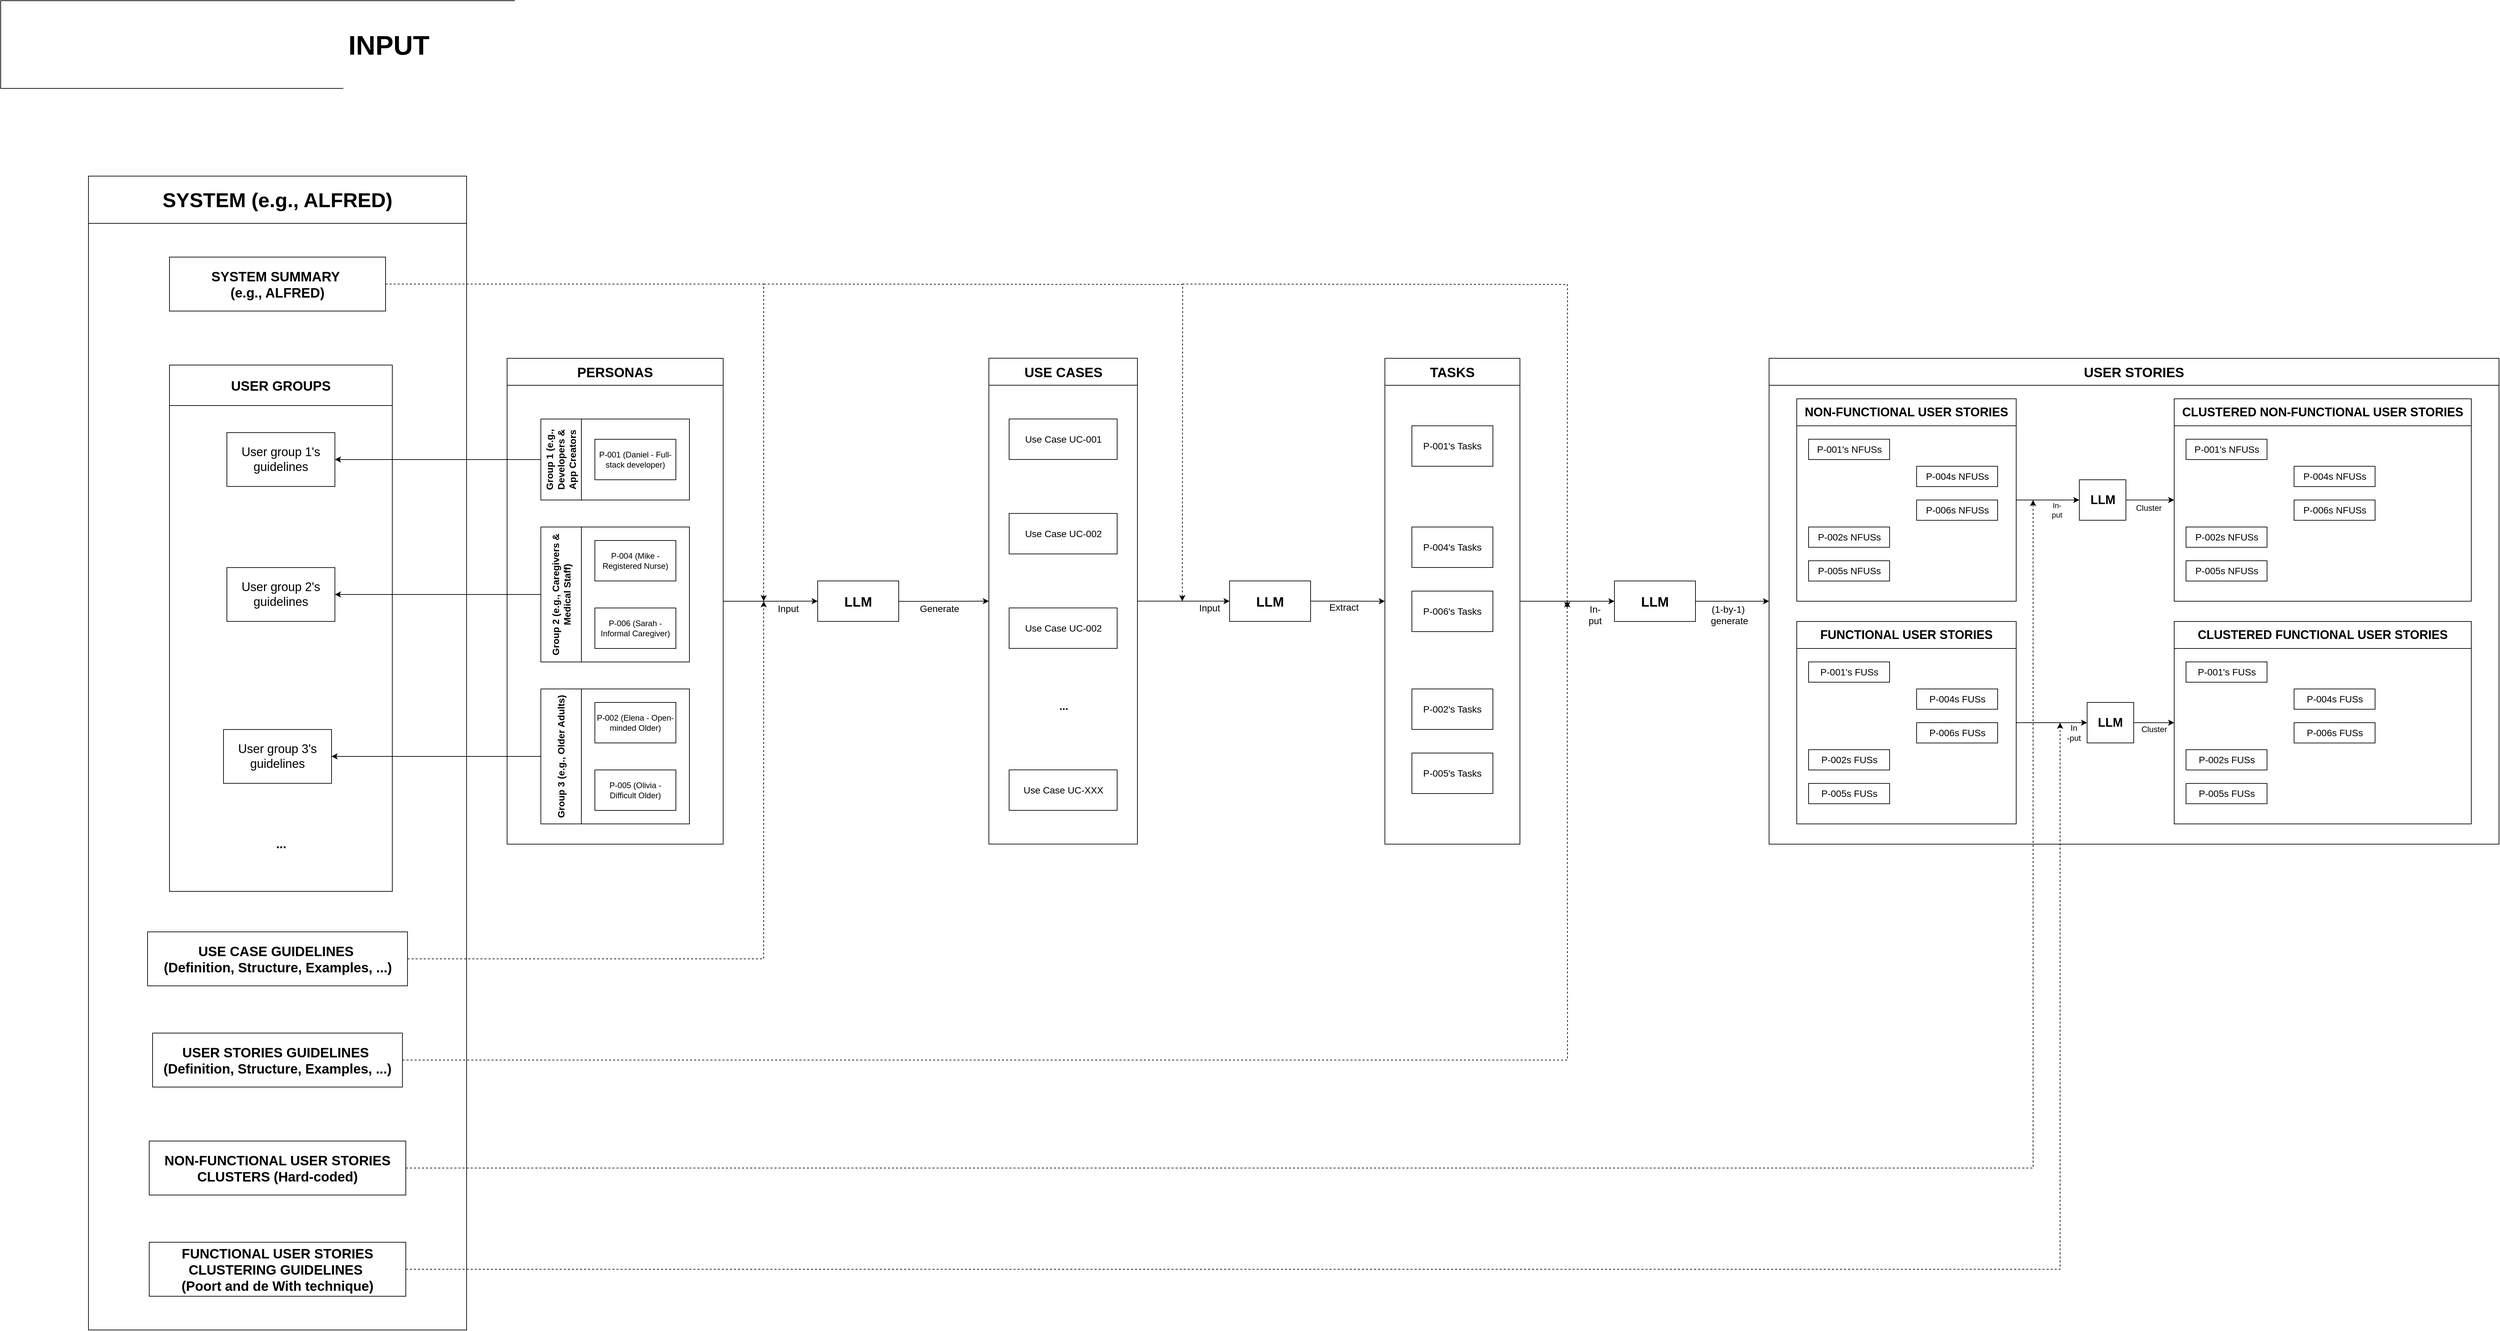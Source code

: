 <mxfile version="27.0.3">
  <diagram name="Page-1" id="791Ud5bWNXhkL0ilvFGb">
    <mxGraphModel dx="4323" dy="3127" grid="1" gridSize="10" guides="1" tooltips="1" connect="1" arrows="1" fold="1" page="1" pageScale="1" pageWidth="850" pageHeight="1100" math="0" shadow="0">
      <root>
        <mxCell id="0" />
        <mxCell id="1" parent="0" />
        <mxCell id="xYK7c_auuM8LPZImZWRX-97" style="edgeStyle=orthogonalEdgeStyle;rounded=0;orthogonalLoop=1;jettySize=auto;html=1;exitX=1;exitY=0.5;exitDx=0;exitDy=0;entryX=0;entryY=0.5;entryDx=0;entryDy=0;" edge="1" parent="1" target="xYK7c_auuM8LPZImZWRX-45">
          <mxGeometry relative="1" as="geometry">
            <mxPoint x="720" y="469.82" as="sourcePoint" />
          </mxGeometry>
        </mxCell>
        <mxCell id="xYK7c_auuM8LPZImZWRX-134" value="&lt;font style=&quot;font-size: 14px;&quot;&gt;Generate&lt;/font&gt;" style="edgeLabel;html=1;align=center;verticalAlign=middle;resizable=0;points=[];" vertex="1" connectable="0" parent="xYK7c_auuM8LPZImZWRX-97">
          <mxGeometry x="-0.052" y="3" relative="1" as="geometry">
            <mxPoint x="44" y="13" as="offset" />
          </mxGeometry>
        </mxCell>
        <mxCell id="xYK7c_auuM8LPZImZWRX-16" value="&lt;font style=&quot;font-size: 20px;&quot;&gt;PERSONAS&lt;/font&gt;" style="swimlane;whiteSpace=wrap;html=1;startSize=40;" vertex="1" parent="1">
          <mxGeometry x="230" y="110" width="320" height="720" as="geometry" />
        </mxCell>
        <mxCell id="xYK7c_auuM8LPZImZWRX-8" value="&lt;font style=&quot;font-size: 14px;&quot;&gt;Group 1 (e.g., Developers &amp;amp; App Creators&lt;/font&gt;" style="swimlane;horizontal=0;whiteSpace=wrap;html=1;startSize=60;" vertex="1" parent="xYK7c_auuM8LPZImZWRX-16">
          <mxGeometry x="50" y="90" width="220" height="120" as="geometry" />
        </mxCell>
        <mxCell id="xYK7c_auuM8LPZImZWRX-11" value="P-001 (Daniel - Full-stack developer)" style="rounded=0;whiteSpace=wrap;html=1;" vertex="1" parent="xYK7c_auuM8LPZImZWRX-8">
          <mxGeometry x="80" y="30" width="120" height="60" as="geometry" />
        </mxCell>
        <mxCell id="xYK7c_auuM8LPZImZWRX-9" value="&lt;font style=&quot;font-size: 14px;&quot;&gt;Group 2 (e.g., Caregivers &amp;amp; Medical Staff)&lt;/font&gt;" style="swimlane;horizontal=0;whiteSpace=wrap;html=1;startSize=60;" vertex="1" parent="xYK7c_auuM8LPZImZWRX-16">
          <mxGeometry x="50" y="250" width="220" height="200" as="geometry" />
        </mxCell>
        <mxCell id="xYK7c_auuM8LPZImZWRX-12" value="P-004 (Mike - Registered Nurse)" style="rounded=0;whiteSpace=wrap;html=1;" vertex="1" parent="xYK7c_auuM8LPZImZWRX-9">
          <mxGeometry x="80" y="20" width="120" height="60" as="geometry" />
        </mxCell>
        <mxCell id="xYK7c_auuM8LPZImZWRX-13" value="P-006 (Sarah - Informal Caregiver)" style="rounded=0;whiteSpace=wrap;html=1;" vertex="1" parent="xYK7c_auuM8LPZImZWRX-9">
          <mxGeometry x="80" y="120" width="120" height="60" as="geometry" />
        </mxCell>
        <mxCell id="xYK7c_auuM8LPZImZWRX-10" value="&lt;font style=&quot;font-size: 14px;&quot;&gt;Group 3 (e.g., Older Adults)&lt;/font&gt;" style="swimlane;horizontal=0;whiteSpace=wrap;html=1;startSize=60;" vertex="1" parent="xYK7c_auuM8LPZImZWRX-16">
          <mxGeometry x="50" y="490" width="220" height="200" as="geometry" />
        </mxCell>
        <mxCell id="xYK7c_auuM8LPZImZWRX-14" value="P-002 (Elena - Open-minded Older)" style="rounded=0;whiteSpace=wrap;html=1;" vertex="1" parent="xYK7c_auuM8LPZImZWRX-10">
          <mxGeometry x="80" y="20" width="120" height="60" as="geometry" />
        </mxCell>
        <mxCell id="xYK7c_auuM8LPZImZWRX-15" value="P-005 (Olivia - Difficult Older)" style="rounded=0;whiteSpace=wrap;html=1;" vertex="1" parent="xYK7c_auuM8LPZImZWRX-10">
          <mxGeometry x="80" y="120" width="120" height="60" as="geometry" />
        </mxCell>
        <mxCell id="xYK7c_auuM8LPZImZWRX-19" style="edgeStyle=orthogonalEdgeStyle;rounded=0;orthogonalLoop=1;jettySize=auto;html=1;exitX=0;exitY=0.5;exitDx=0;exitDy=0;entryX=1;entryY=0.5;entryDx=0;entryDy=0;" edge="1" parent="1" source="xYK7c_auuM8LPZImZWRX-8" target="xYK7c_auuM8LPZImZWRX-23">
          <mxGeometry relative="1" as="geometry">
            <mxPoint x="170" y="260" as="targetPoint" />
          </mxGeometry>
        </mxCell>
        <mxCell id="xYK7c_auuM8LPZImZWRX-21" style="edgeStyle=orthogonalEdgeStyle;rounded=0;orthogonalLoop=1;jettySize=auto;html=1;exitX=0;exitY=0.5;exitDx=0;exitDy=0;" edge="1" parent="1" source="xYK7c_auuM8LPZImZWRX-9" target="xYK7c_auuM8LPZImZWRX-22">
          <mxGeometry relative="1" as="geometry">
            <mxPoint x="180" y="460.385" as="targetPoint" />
          </mxGeometry>
        </mxCell>
        <mxCell id="xYK7c_auuM8LPZImZWRX-25" style="edgeStyle=orthogonalEdgeStyle;rounded=0;orthogonalLoop=1;jettySize=auto;html=1;exitX=0;exitY=0.5;exitDx=0;exitDy=0;" edge="1" parent="1" source="xYK7c_auuM8LPZImZWRX-10" target="xYK7c_auuM8LPZImZWRX-24">
          <mxGeometry relative="1" as="geometry" />
        </mxCell>
        <mxCell id="xYK7c_auuM8LPZImZWRX-72" style="edgeStyle=orthogonalEdgeStyle;rounded=0;orthogonalLoop=1;jettySize=auto;html=1;exitX=1;exitY=0.5;exitDx=0;exitDy=0;entryX=0;entryY=0.5;entryDx=0;entryDy=0;" edge="1" parent="1" source="xYK7c_auuM8LPZImZWRX-135" target="xYK7c_auuM8LPZImZWRX-58">
          <mxGeometry relative="1" as="geometry" />
        </mxCell>
        <mxCell id="xYK7c_auuM8LPZImZWRX-77" value="&lt;font style=&quot;font-size: 14px;&quot;&gt;Extract&lt;/font&gt;" style="edgeLabel;html=1;align=center;verticalAlign=middle;resizable=0;points=[];" vertex="1" connectable="0" parent="xYK7c_auuM8LPZImZWRX-72">
          <mxGeometry y="1" relative="1" as="geometry">
            <mxPoint x="-6" y="10" as="offset" />
          </mxGeometry>
        </mxCell>
        <mxCell id="xYK7c_auuM8LPZImZWRX-136" style="edgeStyle=orthogonalEdgeStyle;rounded=0;orthogonalLoop=1;jettySize=auto;html=1;exitX=1;exitY=0.5;exitDx=0;exitDy=0;entryX=0;entryY=0.5;entryDx=0;entryDy=0;" edge="1" parent="1" source="xYK7c_auuM8LPZImZWRX-45" target="xYK7c_auuM8LPZImZWRX-135">
          <mxGeometry relative="1" as="geometry" />
        </mxCell>
        <mxCell id="xYK7c_auuM8LPZImZWRX-137" value="&lt;font style=&quot;font-size: 14px;&quot;&gt;Input&lt;/font&gt;" style="edgeLabel;html=1;align=center;verticalAlign=middle;resizable=0;points=[];" vertex="1" connectable="0" parent="xYK7c_auuM8LPZImZWRX-136">
          <mxGeometry x="0.018" y="-1" relative="1" as="geometry">
            <mxPoint x="37" y="9" as="offset" />
          </mxGeometry>
        </mxCell>
        <mxCell id="xYK7c_auuM8LPZImZWRX-45" value="&lt;font style=&quot;font-size: 20px;&quot;&gt;USE CASES&lt;/font&gt;" style="swimlane;whiteSpace=wrap;html=1;startSize=40;" vertex="1" parent="1">
          <mxGeometry x="943.5" y="109.91" width="220" height="720" as="geometry" />
        </mxCell>
        <mxCell id="xYK7c_auuM8LPZImZWRX-46" value="&lt;font style=&quot;font-size: 14px;&quot;&gt;Use Case UC-001&lt;/font&gt;" style="rounded=0;whiteSpace=wrap;html=1;" vertex="1" parent="xYK7c_auuM8LPZImZWRX-45">
          <mxGeometry x="30" y="90" width="160" height="60" as="geometry" />
        </mxCell>
        <mxCell id="xYK7c_auuM8LPZImZWRX-49" value="&lt;font style=&quot;font-size: 16px;&quot;&gt;&lt;b&gt;...&lt;/b&gt;&lt;/font&gt;" style="text;html=1;align=center;verticalAlign=middle;resizable=0;points=[];autosize=1;strokeColor=none;fillColor=none;" vertex="1" parent="xYK7c_auuM8LPZImZWRX-45">
          <mxGeometry x="90" y="500" width="40" height="30" as="geometry" />
        </mxCell>
        <mxCell id="xYK7c_auuM8LPZImZWRX-61" value="&lt;font style=&quot;font-size: 14px;&quot;&gt;Use Case UC-002&lt;/font&gt;" style="rounded=0;whiteSpace=wrap;html=1;" vertex="1" parent="xYK7c_auuM8LPZImZWRX-45">
          <mxGeometry x="30" y="230" width="160" height="60" as="geometry" />
        </mxCell>
        <mxCell id="xYK7c_auuM8LPZImZWRX-62" value="&lt;font style=&quot;font-size: 14px;&quot;&gt;Use Case UC-002&lt;/font&gt;" style="rounded=0;whiteSpace=wrap;html=1;" vertex="1" parent="xYK7c_auuM8LPZImZWRX-45">
          <mxGeometry x="30" y="370" width="160" height="60" as="geometry" />
        </mxCell>
        <mxCell id="xYK7c_auuM8LPZImZWRX-68" value="&lt;font style=&quot;font-size: 14px;&quot;&gt;Use Case UC-XXX&lt;/font&gt;" style="rounded=0;whiteSpace=wrap;html=1;" vertex="1" parent="xYK7c_auuM8LPZImZWRX-45">
          <mxGeometry x="30" y="610" width="160" height="60" as="geometry" />
        </mxCell>
        <mxCell id="xYK7c_auuM8LPZImZWRX-83" style="edgeStyle=orthogonalEdgeStyle;rounded=0;orthogonalLoop=1;jettySize=auto;html=1;exitX=1;exitY=0.5;exitDx=0;exitDy=0;entryX=0;entryY=0.5;entryDx=0;entryDy=0;" edge="1" parent="1" source="xYK7c_auuM8LPZImZWRX-139" target="xYK7c_auuM8LPZImZWRX-85">
          <mxGeometry relative="1" as="geometry">
            <mxPoint x="1930" y="469.571" as="targetPoint" />
          </mxGeometry>
        </mxCell>
        <mxCell id="xYK7c_auuM8LPZImZWRX-58" value="&lt;font style=&quot;font-size: 20px;&quot;&gt;TASKS&lt;/font&gt;" style="swimlane;whiteSpace=wrap;html=1;startSize=40;" vertex="1" parent="1">
          <mxGeometry x="1530" y="110" width="200" height="720" as="geometry" />
        </mxCell>
        <mxCell id="xYK7c_auuM8LPZImZWRX-59" value="&lt;font style=&quot;font-size: 14px;&quot;&gt;P-001&#39;s Tasks&lt;/font&gt;" style="rounded=0;whiteSpace=wrap;html=1;" vertex="1" parent="xYK7c_auuM8LPZImZWRX-58">
          <mxGeometry x="40" y="100.0" width="120" height="60" as="geometry" />
        </mxCell>
        <mxCell id="xYK7c_auuM8LPZImZWRX-79" value="&lt;font style=&quot;font-size: 14px;&quot;&gt;P-004&#39;s Tasks&lt;/font&gt;" style="rounded=0;whiteSpace=wrap;html=1;" vertex="1" parent="xYK7c_auuM8LPZImZWRX-58">
          <mxGeometry x="40" y="250" width="120" height="60" as="geometry" />
        </mxCell>
        <mxCell id="xYK7c_auuM8LPZImZWRX-80" value="&lt;font style=&quot;font-size: 14px;&quot;&gt;P-006&#39;s Tasks&lt;/font&gt;" style="rounded=0;whiteSpace=wrap;html=1;" vertex="1" parent="xYK7c_auuM8LPZImZWRX-58">
          <mxGeometry x="40" y="345" width="120" height="60" as="geometry" />
        </mxCell>
        <mxCell id="xYK7c_auuM8LPZImZWRX-81" value="&lt;font style=&quot;font-size: 14px;&quot;&gt;P-002&#39;s Tasks&lt;/font&gt;" style="rounded=0;whiteSpace=wrap;html=1;" vertex="1" parent="xYK7c_auuM8LPZImZWRX-58">
          <mxGeometry x="40" y="490" width="120" height="60" as="geometry" />
        </mxCell>
        <mxCell id="xYK7c_auuM8LPZImZWRX-82" value="&lt;font style=&quot;font-size: 14px;&quot;&gt;P-005&#39;s Tasks&lt;/font&gt;" style="rounded=0;whiteSpace=wrap;html=1;" vertex="1" parent="xYK7c_auuM8LPZImZWRX-58">
          <mxGeometry x="40" y="585" width="120" height="60" as="geometry" />
        </mxCell>
        <mxCell id="xYK7c_auuM8LPZImZWRX-74" value="&lt;font style=&quot;font-size: 30px;&quot;&gt;SYSTEM (e.g., ALFRED)&lt;/font&gt;" style="swimlane;whiteSpace=wrap;html=1;startSize=70;" vertex="1" parent="1">
          <mxGeometry x="-390" y="-160" width="560" height="1710" as="geometry" />
        </mxCell>
        <mxCell id="xYK7c_auuM8LPZImZWRX-17" value="&lt;b&gt;&lt;font style=&quot;font-size: 20px;&quot;&gt;USE CASE GUIDELINES&amp;nbsp;&lt;/font&gt;&lt;/b&gt;&lt;div&gt;&lt;b&gt;&lt;font style=&quot;font-size: 20px;&quot;&gt;(Definition, Structure, Examples, ...)&lt;/font&gt;&lt;/b&gt;&lt;/div&gt;" style="rounded=0;whiteSpace=wrap;html=1;" vertex="1" parent="xYK7c_auuM8LPZImZWRX-74">
          <mxGeometry x="87.5" y="1120" width="385" height="80" as="geometry" />
        </mxCell>
        <mxCell id="xYK7c_auuM8LPZImZWRX-143" style="edgeStyle=orthogonalEdgeStyle;rounded=0;orthogonalLoop=1;jettySize=auto;html=1;dashed=1;" edge="1" parent="xYK7c_auuM8LPZImZWRX-74">
          <mxGeometry relative="1" as="geometry">
            <mxPoint x="1620.0" y="630" as="targetPoint" />
            <mxPoint x="1000" y="160" as="sourcePoint" />
          </mxGeometry>
        </mxCell>
        <mxCell id="xYK7c_auuM8LPZImZWRX-146" style="edgeStyle=orthogonalEdgeStyle;rounded=0;orthogonalLoop=1;jettySize=auto;html=1;dashed=1;" edge="1" parent="xYK7c_auuM8LPZImZWRX-74">
          <mxGeometry relative="1" as="geometry">
            <mxPoint x="2190.0" y="640" as="targetPoint" />
            <mxPoint x="1620" y="160" as="sourcePoint" />
          </mxGeometry>
        </mxCell>
        <mxCell id="xYK7c_auuM8LPZImZWRX-18" value="&lt;b&gt;&lt;font style=&quot;font-size: 20px;&quot;&gt;SYSTEM SUMMARY&amp;nbsp;&lt;/font&gt;&lt;/b&gt;&lt;div&gt;&lt;b&gt;&lt;font style=&quot;font-size: 20px;&quot;&gt;(e.g., ALFRED)&lt;/font&gt;&lt;/b&gt;&lt;/div&gt;" style="rounded=0;whiteSpace=wrap;html=1;" vertex="1" parent="xYK7c_auuM8LPZImZWRX-74">
          <mxGeometry x="120" y="120" width="320" height="80" as="geometry" />
        </mxCell>
        <mxCell id="xYK7c_auuM8LPZImZWRX-76" value="&lt;font style=&quot;font-size: 20px;&quot;&gt;USER GROUPS&lt;/font&gt;" style="swimlane;whiteSpace=wrap;html=1;startSize=60;" vertex="1" parent="xYK7c_auuM8LPZImZWRX-74">
          <mxGeometry x="120" y="280" width="330" height="780" as="geometry" />
        </mxCell>
        <mxCell id="xYK7c_auuM8LPZImZWRX-23" value="&lt;font style=&quot;font-size: 18px;&quot;&gt;User group 1&#39;s guidelines&lt;/font&gt;" style="rounded=0;whiteSpace=wrap;html=1;" vertex="1" parent="xYK7c_auuM8LPZImZWRX-76">
          <mxGeometry x="85" y="100.1" width="160" height="79.81" as="geometry" />
        </mxCell>
        <mxCell id="xYK7c_auuM8LPZImZWRX-22" value="&lt;font style=&quot;font-size: 18px;&quot;&gt;User group 2&#39;s guidelines&lt;/font&gt;" style="rounded=0;whiteSpace=wrap;html=1;" vertex="1" parent="xYK7c_auuM8LPZImZWRX-76">
          <mxGeometry x="85" y="300.1" width="160" height="79.81" as="geometry" />
        </mxCell>
        <mxCell id="xYK7c_auuM8LPZImZWRX-24" value="&lt;font style=&quot;font-size: 18px;&quot;&gt;User group 3&lt;/font&gt;&lt;span style=&quot;font-size: 18px; background-color: transparent; color: light-dark(rgb(0, 0, 0), rgb(255, 255, 255));&quot;&gt;&#39;s guidelines&lt;/span&gt;" style="rounded=0;whiteSpace=wrap;html=1;" vertex="1" parent="xYK7c_auuM8LPZImZWRX-76">
          <mxGeometry x="80" y="540.1" width="160" height="79.81" as="geometry" />
        </mxCell>
        <mxCell id="xYK7c_auuM8LPZImZWRX-170" value="&lt;font style=&quot;font-size: 18px;&quot;&gt;&lt;b&gt;...&lt;/b&gt;&lt;/font&gt;" style="text;html=1;align=center;verticalAlign=middle;resizable=0;points=[];autosize=1;strokeColor=none;fillColor=none;" vertex="1" parent="xYK7c_auuM8LPZImZWRX-76">
          <mxGeometry x="145" y="690" width="40" height="40" as="geometry" />
        </mxCell>
        <mxCell id="xYK7c_auuM8LPZImZWRX-145" style="edgeStyle=orthogonalEdgeStyle;rounded=0;orthogonalLoop=1;jettySize=auto;html=1;exitX=1;exitY=0.5;exitDx=0;exitDy=0;dashed=1;" edge="1" parent="xYK7c_auuM8LPZImZWRX-74" source="xYK7c_auuM8LPZImZWRX-144">
          <mxGeometry relative="1" as="geometry">
            <mxPoint x="2190" y="630" as="targetPoint" />
          </mxGeometry>
        </mxCell>
        <mxCell id="xYK7c_auuM8LPZImZWRX-144" value="&lt;b&gt;&lt;font style=&quot;font-size: 20px;&quot;&gt;USER STORIES GUIDELINES&amp;nbsp;&lt;/font&gt;&lt;/b&gt;&lt;div&gt;&lt;b&gt;&lt;font style=&quot;font-size: 20px;&quot;&gt;(Definition, Structure, Examples, ...)&lt;/font&gt;&lt;/b&gt;&lt;/div&gt;" style="rounded=0;whiteSpace=wrap;html=1;" vertex="1" parent="xYK7c_auuM8LPZImZWRX-74">
          <mxGeometry x="95" y="1270" width="370" height="80" as="geometry" />
        </mxCell>
        <mxCell id="xYK7c_auuM8LPZImZWRX-150" style="edgeStyle=orthogonalEdgeStyle;rounded=0;orthogonalLoop=1;jettySize=auto;html=1;exitX=1;exitY=0.5;exitDx=0;exitDy=0;dashed=1;" edge="1" parent="xYK7c_auuM8LPZImZWRX-74" source="xYK7c_auuM8LPZImZWRX-148">
          <mxGeometry relative="1" as="geometry">
            <mxPoint x="2880" y="480" as="targetPoint" />
            <Array as="points">
              <mxPoint x="2880" y="1470" />
            </Array>
          </mxGeometry>
        </mxCell>
        <mxCell id="xYK7c_auuM8LPZImZWRX-148" value="&lt;span style=&quot;font-size: 20px;&quot;&gt;&lt;b&gt;NON-FUNCTIONAL USER STORIES CLUSTERS (Hard-coded)&lt;/b&gt;&lt;/span&gt;" style="rounded=0;whiteSpace=wrap;html=1;" vertex="1" parent="xYK7c_auuM8LPZImZWRX-74">
          <mxGeometry x="90" y="1430" width="380" height="80" as="geometry" />
        </mxCell>
        <mxCell id="xYK7c_auuM8LPZImZWRX-157" style="edgeStyle=orthogonalEdgeStyle;rounded=0;orthogonalLoop=1;jettySize=auto;html=1;exitX=1;exitY=0.5;exitDx=0;exitDy=0;dashed=1;" edge="1" parent="xYK7c_auuM8LPZImZWRX-74" source="xYK7c_auuM8LPZImZWRX-149">
          <mxGeometry relative="1" as="geometry">
            <mxPoint x="2920" y="810" as="targetPoint" />
            <Array as="points">
              <mxPoint x="2920" y="1620" />
            </Array>
          </mxGeometry>
        </mxCell>
        <mxCell id="xYK7c_auuM8LPZImZWRX-149" value="&lt;span style=&quot;font-size: 20px;&quot;&gt;&lt;b&gt;FUNCTIONAL USER STORIES CLUSTERING GUIDELINES&amp;nbsp;&lt;/b&gt;&lt;/span&gt;&lt;div&gt;&lt;span style=&quot;font-size: 20px;&quot;&gt;&lt;b&gt;(Poort and de With technique)&lt;/b&gt;&lt;/span&gt;&lt;/div&gt;" style="rounded=0;whiteSpace=wrap;html=1;" vertex="1" parent="xYK7c_auuM8LPZImZWRX-74">
          <mxGeometry x="90" y="1580" width="380" height="80" as="geometry" />
        </mxCell>
        <mxCell id="xYK7c_auuM8LPZImZWRX-78" style="edgeStyle=orthogonalEdgeStyle;rounded=0;orthogonalLoop=1;jettySize=auto;html=1;exitX=1;exitY=0.5;exitDx=0;exitDy=0;dashed=1;" edge="1" parent="1" source="xYK7c_auuM8LPZImZWRX-18">
          <mxGeometry relative="1" as="geometry">
            <mxPoint x="610" y="470" as="targetPoint" />
            <Array as="points">
              <mxPoint x="610" />
              <mxPoint x="610" y="470" />
            </Array>
          </mxGeometry>
        </mxCell>
        <mxCell id="xYK7c_auuM8LPZImZWRX-85" value="&lt;font style=&quot;font-size: 20px;&quot;&gt;USER STORIES&lt;/font&gt;" style="swimlane;whiteSpace=wrap;html=1;startSize=40;" vertex="1" parent="1">
          <mxGeometry x="2099" y="110" width="1081" height="720" as="geometry" />
        </mxCell>
        <mxCell id="xYK7c_auuM8LPZImZWRX-166" style="edgeStyle=orthogonalEdgeStyle;rounded=0;orthogonalLoop=1;jettySize=auto;html=1;exitX=1;exitY=0.5;exitDx=0;exitDy=0;entryX=0;entryY=0.5;entryDx=0;entryDy=0;" edge="1" parent="xYK7c_auuM8LPZImZWRX-85" source="xYK7c_auuM8LPZImZWRX-104" target="xYK7c_auuM8LPZImZWRX-164">
          <mxGeometry relative="1" as="geometry" />
        </mxCell>
        <mxCell id="xYK7c_auuM8LPZImZWRX-167" value="&lt;font style=&quot;font-size: 12px;&quot;&gt;In&lt;/font&gt;&lt;div&gt;&lt;font style=&quot;font-size: 12px;&quot;&gt;-put&lt;/font&gt;&lt;/div&gt;" style="edgeLabel;html=1;align=center;verticalAlign=middle;resizable=0;points=[];" vertex="1" connectable="0" parent="xYK7c_auuM8LPZImZWRX-166">
          <mxGeometry x="0.368" relative="1" as="geometry">
            <mxPoint x="13" y="15" as="offset" />
          </mxGeometry>
        </mxCell>
        <mxCell id="xYK7c_auuM8LPZImZWRX-104" value="&lt;font style=&quot;font-size: 18px;&quot;&gt;FUNCTIONAL USER STORIES&lt;/font&gt;" style="swimlane;whiteSpace=wrap;html=1;startSize=40;" vertex="1" parent="xYK7c_auuM8LPZImZWRX-85">
          <mxGeometry x="41" y="390" width="325" height="300" as="geometry" />
        </mxCell>
        <mxCell id="xYK7c_auuM8LPZImZWRX-105" value="&lt;font style=&quot;font-size: 14px;&quot;&gt;P-001&#39;s FUSs&lt;/font&gt;" style="rounded=0;whiteSpace=wrap;html=1;" vertex="1" parent="xYK7c_auuM8LPZImZWRX-104">
          <mxGeometry x="17.5" y="59.91" width="120" height="30.09" as="geometry" />
        </mxCell>
        <mxCell id="xYK7c_auuM8LPZImZWRX-106" value="&lt;font style=&quot;font-size: 14px;&quot;&gt;P-004s FUSs&lt;/font&gt;" style="rounded=0;whiteSpace=wrap;html=1;" vertex="1" parent="xYK7c_auuM8LPZImZWRX-104">
          <mxGeometry x="177.5" y="100.0" width="120" height="30.09" as="geometry" />
        </mxCell>
        <mxCell id="xYK7c_auuM8LPZImZWRX-107" value="&lt;font style=&quot;font-size: 14px;&quot;&gt;P-006s FUSs&lt;/font&gt;" style="rounded=0;whiteSpace=wrap;html=1;" vertex="1" parent="xYK7c_auuM8LPZImZWRX-104">
          <mxGeometry x="177.5" y="150" width="120" height="30.09" as="geometry" />
        </mxCell>
        <mxCell id="xYK7c_auuM8LPZImZWRX-108" value="&lt;font style=&quot;font-size: 14px;&quot;&gt;P-002s FUSs&lt;/font&gt;" style="rounded=0;whiteSpace=wrap;html=1;" vertex="1" parent="xYK7c_auuM8LPZImZWRX-104">
          <mxGeometry x="17.5" y="190" width="120" height="30.09" as="geometry" />
        </mxCell>
        <mxCell id="xYK7c_auuM8LPZImZWRX-109" value="&lt;font style=&quot;font-size: 14px;&quot;&gt;P-005s FUSs&lt;/font&gt;" style="rounded=0;whiteSpace=wrap;html=1;" vertex="1" parent="xYK7c_auuM8LPZImZWRX-104">
          <mxGeometry x="17.5" y="240" width="120" height="30.09" as="geometry" />
        </mxCell>
        <mxCell id="xYK7c_auuM8LPZImZWRX-155" style="edgeStyle=orthogonalEdgeStyle;rounded=0;orthogonalLoop=1;jettySize=auto;html=1;exitX=1;exitY=0.5;exitDx=0;exitDy=0;entryX=0;entryY=0.5;entryDx=0;entryDy=0;" edge="1" parent="xYK7c_auuM8LPZImZWRX-85" source="xYK7c_auuM8LPZImZWRX-89" target="xYK7c_auuM8LPZImZWRX-152">
          <mxGeometry relative="1" as="geometry" />
        </mxCell>
        <mxCell id="xYK7c_auuM8LPZImZWRX-156" value="In-&lt;div&gt;put&lt;/div&gt;" style="edgeLabel;html=1;align=center;verticalAlign=middle;resizable=0;points=[];" vertex="1" connectable="0" parent="xYK7c_auuM8LPZImZWRX-155">
          <mxGeometry x="0.269" y="1" relative="1" as="geometry">
            <mxPoint y="16" as="offset" />
          </mxGeometry>
        </mxCell>
        <mxCell id="xYK7c_auuM8LPZImZWRX-89" value="&lt;font style=&quot;font-size: 18px;&quot;&gt;NON-FUNCTIONAL USER STORIES&lt;/font&gt;" style="swimlane;whiteSpace=wrap;html=1;startSize=40;" vertex="1" parent="xYK7c_auuM8LPZImZWRX-85">
          <mxGeometry x="41" y="60" width="325" height="300" as="geometry" />
        </mxCell>
        <mxCell id="xYK7c_auuM8LPZImZWRX-96" value="&lt;font style=&quot;font-size: 14px;&quot;&gt;P-001&#39;s NFUSs&lt;/font&gt;" style="rounded=0;whiteSpace=wrap;html=1;" vertex="1" parent="xYK7c_auuM8LPZImZWRX-89">
          <mxGeometry x="17.5" y="59.91" width="120" height="30.09" as="geometry" />
        </mxCell>
        <mxCell id="xYK7c_auuM8LPZImZWRX-100" value="&lt;font style=&quot;font-size: 14px;&quot;&gt;P-004s NFUSs&lt;/font&gt;" style="rounded=0;whiteSpace=wrap;html=1;" vertex="1" parent="xYK7c_auuM8LPZImZWRX-89">
          <mxGeometry x="177.5" y="100.0" width="120" height="30.09" as="geometry" />
        </mxCell>
        <mxCell id="xYK7c_auuM8LPZImZWRX-101" value="&lt;font style=&quot;font-size: 14px;&quot;&gt;P-006s NFUSs&lt;/font&gt;" style="rounded=0;whiteSpace=wrap;html=1;" vertex="1" parent="xYK7c_auuM8LPZImZWRX-89">
          <mxGeometry x="177.5" y="150" width="120" height="30.09" as="geometry" />
        </mxCell>
        <mxCell id="xYK7c_auuM8LPZImZWRX-102" value="&lt;font style=&quot;font-size: 14px;&quot;&gt;P-002s NFUSs&lt;/font&gt;" style="rounded=0;whiteSpace=wrap;html=1;" vertex="1" parent="xYK7c_auuM8LPZImZWRX-89">
          <mxGeometry x="17.5" y="190" width="120" height="30.09" as="geometry" />
        </mxCell>
        <mxCell id="xYK7c_auuM8LPZImZWRX-103" value="&lt;font style=&quot;font-size: 14px;&quot;&gt;P-005s NFUSs&lt;/font&gt;" style="rounded=0;whiteSpace=wrap;html=1;" vertex="1" parent="xYK7c_auuM8LPZImZWRX-89">
          <mxGeometry x="17.5" y="240" width="120" height="30.09" as="geometry" />
        </mxCell>
        <mxCell id="xYK7c_auuM8LPZImZWRX-152" value="&lt;b&gt;&lt;font style=&quot;font-size: 18px;&quot;&gt;LLM&lt;/font&gt;&lt;/b&gt;" style="rounded=0;whiteSpace=wrap;html=1;" vertex="1" parent="xYK7c_auuM8LPZImZWRX-85">
          <mxGeometry x="459.5" y="180" width="69" height="60" as="geometry" />
        </mxCell>
        <mxCell id="xYK7c_auuM8LPZImZWRX-110" style="edgeStyle=orthogonalEdgeStyle;rounded=0;orthogonalLoop=1;jettySize=auto;html=1;exitX=1;exitY=0.5;exitDx=0;exitDy=0;" edge="1" parent="xYK7c_auuM8LPZImZWRX-85" source="xYK7c_auuM8LPZImZWRX-152" target="xYK7c_auuM8LPZImZWRX-113">
          <mxGeometry relative="1" as="geometry">
            <mxPoint x="690" y="215.909" as="targetPoint" />
            <mxPoint x="571" y="190" as="sourcePoint" />
          </mxGeometry>
        </mxCell>
        <mxCell id="xYK7c_auuM8LPZImZWRX-153" value="&lt;font style=&quot;font-size: 12px;&quot;&gt;Cluster&lt;/font&gt;" style="edgeLabel;html=1;align=center;verticalAlign=middle;resizable=0;points=[];" vertex="1" connectable="0" parent="xYK7c_auuM8LPZImZWRX-110">
          <mxGeometry x="-0.027" y="-1" relative="1" as="geometry">
            <mxPoint x="-2" y="11" as="offset" />
          </mxGeometry>
        </mxCell>
        <mxCell id="xYK7c_auuM8LPZImZWRX-113" value="&lt;font style=&quot;font-size: 18px;&quot;&gt;CLUSTERED NON-FUNCTIONAL USER STORIES&lt;/font&gt;" style="swimlane;whiteSpace=wrap;html=1;startSize=40;" vertex="1" parent="xYK7c_auuM8LPZImZWRX-85">
          <mxGeometry x="600" y="60" width="440" height="300" as="geometry" />
        </mxCell>
        <mxCell id="xYK7c_auuM8LPZImZWRX-114" value="&lt;font style=&quot;font-size: 14px;&quot;&gt;P-001&#39;s NFUSs&lt;/font&gt;" style="rounded=0;whiteSpace=wrap;html=1;" vertex="1" parent="xYK7c_auuM8LPZImZWRX-113">
          <mxGeometry x="17.5" y="59.91" width="120" height="30.09" as="geometry" />
        </mxCell>
        <mxCell id="xYK7c_auuM8LPZImZWRX-115" value="&lt;font style=&quot;font-size: 14px;&quot;&gt;P-004s NFUSs&lt;/font&gt;" style="rounded=0;whiteSpace=wrap;html=1;" vertex="1" parent="xYK7c_auuM8LPZImZWRX-113">
          <mxGeometry x="177.5" y="100.0" width="120" height="30.09" as="geometry" />
        </mxCell>
        <mxCell id="xYK7c_auuM8LPZImZWRX-116" value="&lt;font style=&quot;font-size: 14px;&quot;&gt;P-006s NFUSs&lt;/font&gt;" style="rounded=0;whiteSpace=wrap;html=1;" vertex="1" parent="xYK7c_auuM8LPZImZWRX-113">
          <mxGeometry x="177.5" y="150" width="120" height="30.09" as="geometry" />
        </mxCell>
        <mxCell id="xYK7c_auuM8LPZImZWRX-117" value="&lt;font style=&quot;font-size: 14px;&quot;&gt;P-002s NFUSs&lt;/font&gt;" style="rounded=0;whiteSpace=wrap;html=1;" vertex="1" parent="xYK7c_auuM8LPZImZWRX-113">
          <mxGeometry x="17.5" y="190" width="120" height="30.09" as="geometry" />
        </mxCell>
        <mxCell id="xYK7c_auuM8LPZImZWRX-118" value="&lt;font style=&quot;font-size: 14px;&quot;&gt;P-005s NFUSs&lt;/font&gt;" style="rounded=0;whiteSpace=wrap;html=1;" vertex="1" parent="xYK7c_auuM8LPZImZWRX-113">
          <mxGeometry x="17.5" y="240" width="120" height="30.09" as="geometry" />
        </mxCell>
        <mxCell id="xYK7c_auuM8LPZImZWRX-158" value="&lt;font style=&quot;font-size: 18px;&quot;&gt;CLUSTERED FUNCTIONAL USER STORIES&lt;/font&gt;" style="swimlane;whiteSpace=wrap;html=1;startSize=40;" vertex="1" parent="xYK7c_auuM8LPZImZWRX-85">
          <mxGeometry x="600" y="390" width="440" height="300" as="geometry" />
        </mxCell>
        <mxCell id="xYK7c_auuM8LPZImZWRX-159" value="&lt;font style=&quot;font-size: 14px;&quot;&gt;P-001&#39;s FUSs&lt;/font&gt;" style="rounded=0;whiteSpace=wrap;html=1;" vertex="1" parent="xYK7c_auuM8LPZImZWRX-158">
          <mxGeometry x="17.5" y="59.91" width="120" height="30.09" as="geometry" />
        </mxCell>
        <mxCell id="xYK7c_auuM8LPZImZWRX-160" value="&lt;font style=&quot;font-size: 14px;&quot;&gt;P-004s FUSs&lt;/font&gt;" style="rounded=0;whiteSpace=wrap;html=1;" vertex="1" parent="xYK7c_auuM8LPZImZWRX-158">
          <mxGeometry x="177.5" y="100.0" width="120" height="30.09" as="geometry" />
        </mxCell>
        <mxCell id="xYK7c_auuM8LPZImZWRX-161" value="&lt;font style=&quot;font-size: 14px;&quot;&gt;P-006s FUSs&lt;/font&gt;" style="rounded=0;whiteSpace=wrap;html=1;" vertex="1" parent="xYK7c_auuM8LPZImZWRX-158">
          <mxGeometry x="177.5" y="150" width="120" height="30.09" as="geometry" />
        </mxCell>
        <mxCell id="xYK7c_auuM8LPZImZWRX-162" value="&lt;font style=&quot;font-size: 14px;&quot;&gt;P-002s FUSs&lt;/font&gt;" style="rounded=0;whiteSpace=wrap;html=1;" vertex="1" parent="xYK7c_auuM8LPZImZWRX-158">
          <mxGeometry x="17.5" y="190" width="120" height="30.09" as="geometry" />
        </mxCell>
        <mxCell id="xYK7c_auuM8LPZImZWRX-163" value="&lt;font style=&quot;font-size: 14px;&quot;&gt;P-005s FUSs&lt;/font&gt;" style="rounded=0;whiteSpace=wrap;html=1;" vertex="1" parent="xYK7c_auuM8LPZImZWRX-158">
          <mxGeometry x="17.5" y="240" width="120" height="30.09" as="geometry" />
        </mxCell>
        <mxCell id="xYK7c_auuM8LPZImZWRX-165" style="edgeStyle=orthogonalEdgeStyle;rounded=0;orthogonalLoop=1;jettySize=auto;html=1;exitX=1;exitY=0.5;exitDx=0;exitDy=0;entryX=0;entryY=0.5;entryDx=0;entryDy=0;" edge="1" parent="xYK7c_auuM8LPZImZWRX-85" source="xYK7c_auuM8LPZImZWRX-164" target="xYK7c_auuM8LPZImZWRX-158">
          <mxGeometry relative="1" as="geometry" />
        </mxCell>
        <mxCell id="xYK7c_auuM8LPZImZWRX-168" value="&lt;font style=&quot;font-size: 12px;&quot;&gt;Cluster&lt;/font&gt;" style="edgeLabel;html=1;align=center;verticalAlign=middle;resizable=0;points=[];" vertex="1" connectable="0" parent="xYK7c_auuM8LPZImZWRX-165">
          <mxGeometry y="-1" relative="1" as="geometry">
            <mxPoint y="9" as="offset" />
          </mxGeometry>
        </mxCell>
        <mxCell id="xYK7c_auuM8LPZImZWRX-164" value="&lt;b&gt;&lt;font style=&quot;font-size: 18px;&quot;&gt;LLM&lt;/font&gt;&lt;/b&gt;" style="rounded=0;whiteSpace=wrap;html=1;" vertex="1" parent="xYK7c_auuM8LPZImZWRX-85">
          <mxGeometry x="471" y="510" width="69" height="60" as="geometry" />
        </mxCell>
        <mxCell id="xYK7c_auuM8LPZImZWRX-127" value="" style="edgeStyle=orthogonalEdgeStyle;rounded=0;orthogonalLoop=1;jettySize=auto;html=1;exitX=1;exitY=0.5;exitDx=0;exitDy=0;dashed=1;" edge="1" parent="1" source="xYK7c_auuM8LPZImZWRX-17">
          <mxGeometry relative="1" as="geometry">
            <mxPoint x="-260" y="980" as="sourcePoint" />
            <mxPoint x="610" y="470" as="targetPoint" />
            <Array as="points">
              <mxPoint x="610" y="1000" />
            </Array>
          </mxGeometry>
        </mxCell>
        <mxCell id="xYK7c_auuM8LPZImZWRX-132" value="&lt;span style=&quot;font-size: 14px;&quot;&gt;Input&lt;/span&gt;" style="edgeLabel;html=1;align=center;verticalAlign=middle;resizable=0;points=[];" vertex="1" connectable="0" parent="xYK7c_auuM8LPZImZWRX-127">
          <mxGeometry x="0.913" relative="1" as="geometry">
            <mxPoint x="36" y="-35" as="offset" />
          </mxGeometry>
        </mxCell>
        <mxCell id="xYK7c_auuM8LPZImZWRX-133" value="" style="edgeStyle=orthogonalEdgeStyle;rounded=0;orthogonalLoop=1;jettySize=auto;html=1;exitX=1;exitY=0.5;exitDx=0;exitDy=0;entryX=0;entryY=0.5;entryDx=0;entryDy=0;" edge="1" parent="1" source="xYK7c_auuM8LPZImZWRX-16" target="xYK7c_auuM8LPZImZWRX-126">
          <mxGeometry relative="1" as="geometry">
            <mxPoint x="400" y="470" as="sourcePoint" />
            <mxPoint x="1034" y="470" as="targetPoint" />
          </mxGeometry>
        </mxCell>
        <mxCell id="xYK7c_auuM8LPZImZWRX-126" value="&lt;b&gt;&lt;font style=&quot;font-size: 20px;&quot;&gt;LLM&lt;/font&gt;&lt;/b&gt;" style="rounded=0;whiteSpace=wrap;html=1;" vertex="1" parent="1">
          <mxGeometry x="690" y="439.91" width="120" height="60" as="geometry" />
        </mxCell>
        <mxCell id="xYK7c_auuM8LPZImZWRX-135" value="&lt;b&gt;&lt;font style=&quot;font-size: 20px;&quot;&gt;LLM&lt;/font&gt;&lt;/b&gt;" style="rounded=0;whiteSpace=wrap;html=1;" vertex="1" parent="1">
          <mxGeometry x="1300" y="439.91" width="120" height="60" as="geometry" />
        </mxCell>
        <mxCell id="xYK7c_auuM8LPZImZWRX-140" value="" style="edgeStyle=orthogonalEdgeStyle;rounded=0;orthogonalLoop=1;jettySize=auto;html=1;exitX=1;exitY=0.5;exitDx=0;exitDy=0;entryX=0;entryY=0.5;entryDx=0;entryDy=0;" edge="1" parent="1" source="xYK7c_auuM8LPZImZWRX-58" target="xYK7c_auuM8LPZImZWRX-139">
          <mxGeometry relative="1" as="geometry">
            <mxPoint x="2099" y="470" as="targetPoint" />
            <mxPoint x="1730" y="470" as="sourcePoint" />
          </mxGeometry>
        </mxCell>
        <mxCell id="xYK7c_auuM8LPZImZWRX-141" value="&lt;font style=&quot;font-size: 14px;&quot;&gt;(1-by-1)&amp;nbsp;&lt;/font&gt;&lt;div&gt;&lt;font style=&quot;font-size: 14px;&quot;&gt;generate&lt;/font&gt;&lt;/div&gt;" style="edgeLabel;html=1;align=center;verticalAlign=middle;resizable=0;points=[];" vertex="1" connectable="0" parent="xYK7c_auuM8LPZImZWRX-140">
          <mxGeometry x="-0.051" y="-1" relative="1" as="geometry">
            <mxPoint x="243" y="19" as="offset" />
          </mxGeometry>
        </mxCell>
        <mxCell id="xYK7c_auuM8LPZImZWRX-142" value="&lt;font style=&quot;font-size: 14px;&quot;&gt;In-&lt;/font&gt;&lt;div&gt;&lt;font style=&quot;font-size: 14px;&quot;&gt;put&lt;/font&gt;&lt;/div&gt;" style="edgeLabel;html=1;align=center;verticalAlign=middle;resizable=0;points=[];" vertex="1" connectable="0" parent="xYK7c_auuM8LPZImZWRX-140">
          <mxGeometry x="0.566" y="-4" relative="1" as="geometry">
            <mxPoint x="1" y="16" as="offset" />
          </mxGeometry>
        </mxCell>
        <mxCell id="xYK7c_auuM8LPZImZWRX-139" value="&lt;b&gt;&lt;font style=&quot;font-size: 20px;&quot;&gt;LLM&lt;/font&gt;&lt;/b&gt;" style="rounded=0;whiteSpace=wrap;html=1;" vertex="1" parent="1">
          <mxGeometry x="1870" y="440.0" width="120" height="60" as="geometry" />
        </mxCell>
        <mxCell id="xYK7c_auuM8LPZImZWRX-169" value="&lt;font style=&quot;font-size: 40px;&quot;&gt;&lt;b style=&quot;&quot;&gt;INPUT&lt;/b&gt;&lt;/font&gt;" style="rounded=0;whiteSpace=wrap;html=1;" vertex="1" parent="1">
          <mxGeometry x="-520" y="-420" width="1150" height="130" as="geometry" />
        </mxCell>
      </root>
    </mxGraphModel>
  </diagram>
</mxfile>
